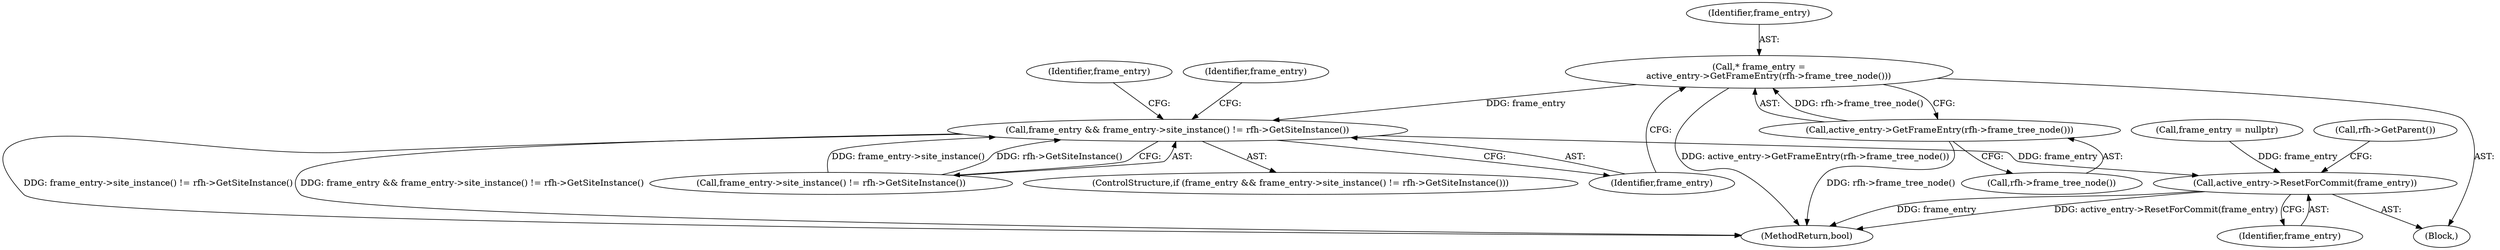 digraph "0_Chrome_c050720e317e5223bcbdcaafb816befa789ceaa9@pointer" {
"1000333" [label="(Call,* frame_entry =\n       active_entry->GetFrameEntry(rfh->frame_tree_node()))"];
"1000335" [label="(Call,active_entry->GetFrameEntry(rfh->frame_tree_node()))"];
"1000338" [label="(Call,frame_entry && frame_entry->site_instance() != rfh->GetSiteInstance())"];
"1000402" [label="(Call,active_entry->ResetForCommit(frame_entry))"];
"1000343" [label="(Call,frame_entry = nullptr)"];
"1000334" [label="(Identifier,frame_entry)"];
"1000462" [label="(MethodReturn,bool)"];
"1000337" [label="(ControlStructure,if (frame_entry && frame_entry->site_instance() != rfh->GetSiteInstance()))"];
"1000335" [label="(Call,active_entry->GetFrameEntry(rfh->frame_tree_node()))"];
"1000347" [label="(Identifier,frame_entry)"];
"1000339" [label="(Identifier,frame_entry)"];
"1000402" [label="(Call,active_entry->ResetForCommit(frame_entry))"];
"1000333" [label="(Call,* frame_entry =\n       active_entry->GetFrameEntry(rfh->frame_tree_node()))"];
"1000340" [label="(Call,frame_entry->site_instance() != rfh->GetSiteInstance())"];
"1000336" [label="(Call,rfh->frame_tree_node())"];
"1000406" [label="(Call,rfh->GetParent())"];
"1000338" [label="(Call,frame_entry && frame_entry->site_instance() != rfh->GetSiteInstance())"];
"1000403" [label="(Identifier,frame_entry)"];
"1000110" [label="(Block,)"];
"1000344" [label="(Identifier,frame_entry)"];
"1000333" -> "1000110"  [label="AST: "];
"1000333" -> "1000335"  [label="CFG: "];
"1000334" -> "1000333"  [label="AST: "];
"1000335" -> "1000333"  [label="AST: "];
"1000339" -> "1000333"  [label="CFG: "];
"1000333" -> "1000462"  [label="DDG: active_entry->GetFrameEntry(rfh->frame_tree_node())"];
"1000335" -> "1000333"  [label="DDG: rfh->frame_tree_node()"];
"1000333" -> "1000338"  [label="DDG: frame_entry"];
"1000335" -> "1000336"  [label="CFG: "];
"1000336" -> "1000335"  [label="AST: "];
"1000335" -> "1000462"  [label="DDG: rfh->frame_tree_node()"];
"1000338" -> "1000337"  [label="AST: "];
"1000338" -> "1000339"  [label="CFG: "];
"1000338" -> "1000340"  [label="CFG: "];
"1000339" -> "1000338"  [label="AST: "];
"1000340" -> "1000338"  [label="AST: "];
"1000344" -> "1000338"  [label="CFG: "];
"1000347" -> "1000338"  [label="CFG: "];
"1000338" -> "1000462"  [label="DDG: frame_entry && frame_entry->site_instance() != rfh->GetSiteInstance()"];
"1000338" -> "1000462"  [label="DDG: frame_entry->site_instance() != rfh->GetSiteInstance()"];
"1000340" -> "1000338"  [label="DDG: frame_entry->site_instance()"];
"1000340" -> "1000338"  [label="DDG: rfh->GetSiteInstance()"];
"1000338" -> "1000402"  [label="DDG: frame_entry"];
"1000402" -> "1000110"  [label="AST: "];
"1000402" -> "1000403"  [label="CFG: "];
"1000403" -> "1000402"  [label="AST: "];
"1000406" -> "1000402"  [label="CFG: "];
"1000402" -> "1000462"  [label="DDG: active_entry->ResetForCommit(frame_entry)"];
"1000402" -> "1000462"  [label="DDG: frame_entry"];
"1000343" -> "1000402"  [label="DDG: frame_entry"];
}
